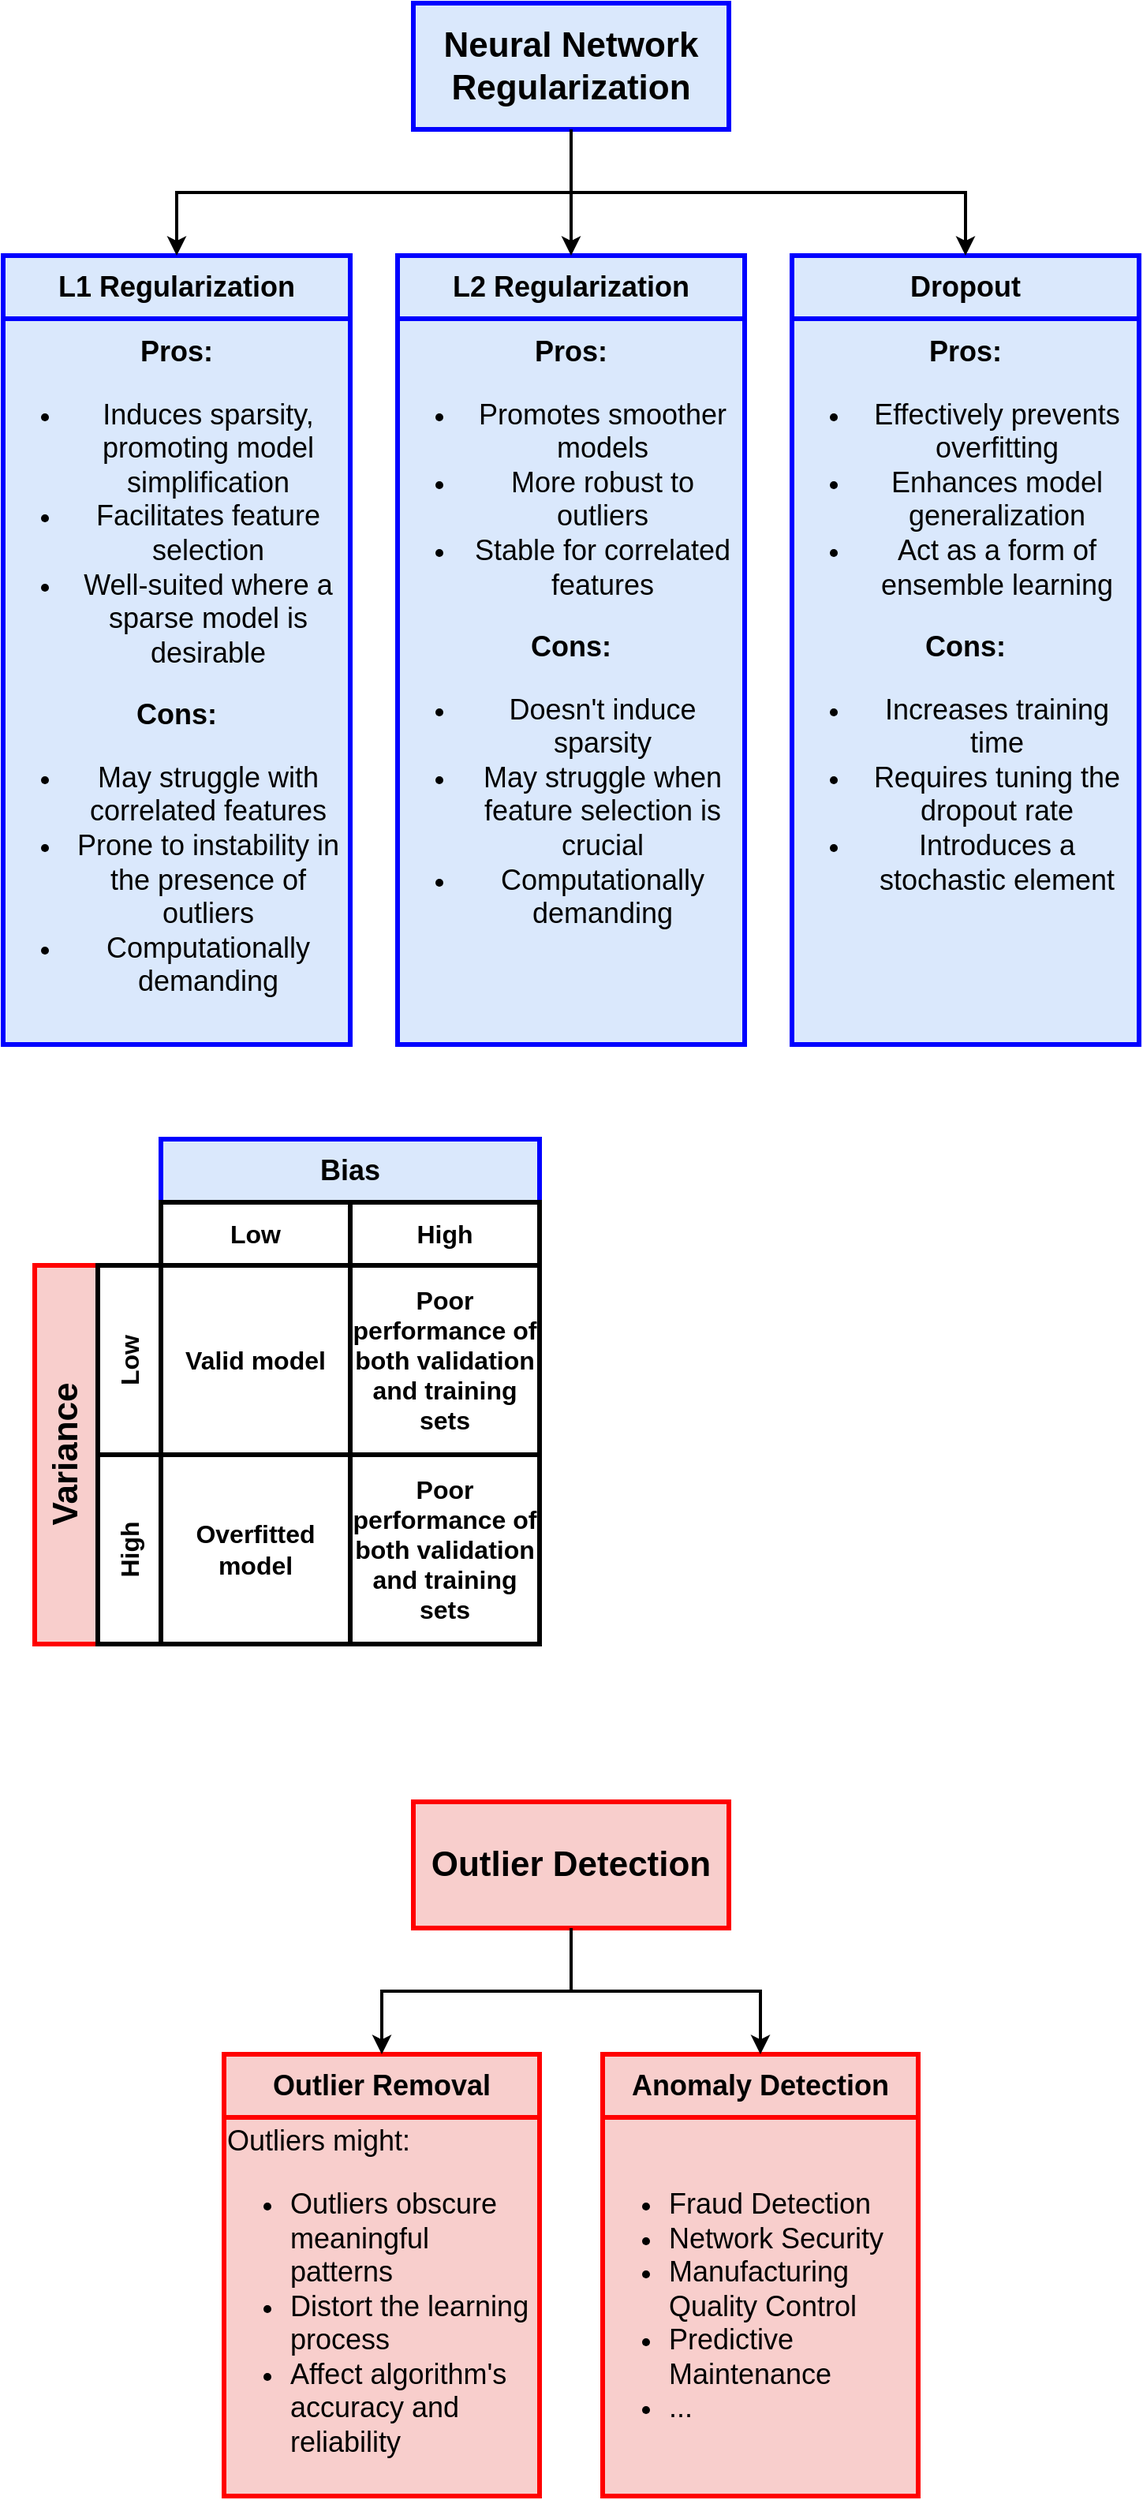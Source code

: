 <mxfile version="21.7.5" type="device">
  <diagram name="Pagina-1" id="Lw8gnWpmZgrCEJIqLmGG">
    <mxGraphModel dx="1434" dy="844" grid="1" gridSize="10" guides="1" tooltips="1" connect="1" arrows="1" fold="1" page="1" pageScale="1" pageWidth="827" pageHeight="1169" math="0" shadow="0">
      <root>
        <mxCell id="0" />
        <mxCell id="1" parent="0" />
        <mxCell id="n571CwM6qqDmZCjy4yoN-1" value="Neural Network Regularization" style="rounded=0;whiteSpace=wrap;html=1;fillColor=#dae8fc;strokeColor=#0000FF;fontStyle=1;fontSize=22;strokeWidth=3;" parent="1" vertex="1">
          <mxGeometry x="320" y="40" width="200" height="80" as="geometry" />
        </mxCell>
        <mxCell id="n571CwM6qqDmZCjy4yoN-2" value="L1 Regularization" style="rounded=0;whiteSpace=wrap;html=1;fillColor=#dae8fc;strokeColor=#0000FF;fontStyle=1;fontSize=18;strokeWidth=3;" parent="1" vertex="1">
          <mxGeometry x="60" y="200" width="220" height="40" as="geometry" />
        </mxCell>
        <mxCell id="n571CwM6qqDmZCjy4yoN-3" value="&lt;div&gt;Pros:&lt;/div&gt;&lt;div&gt;&lt;ul&gt;&lt;li&gt;&lt;span style=&quot;font-weight: normal;&quot;&gt;Induces sparsity, promoting model simplification&lt;/span&gt;&lt;/li&gt;&lt;li&gt;&lt;span style=&quot;font-weight: normal;&quot;&gt;Facilitates feature selection&lt;/span&gt;&lt;/li&gt;&lt;li&gt;&lt;span style=&quot;font-weight: normal;&quot;&gt;Well-suited where a sparse model is desirable&lt;/span&gt;&lt;/li&gt;&lt;/ul&gt;&lt;div&gt;Cons:&lt;/div&gt;&lt;/div&gt;&lt;div&gt;&lt;ul&gt;&lt;li&gt;&lt;span style=&quot;font-weight: normal;&quot;&gt;May struggle with correlated features&lt;/span&gt;&lt;/li&gt;&lt;li&gt;&lt;span style=&quot;font-weight: normal;&quot;&gt;Prone to instability in the presence of outliers&lt;/span&gt;&lt;/li&gt;&lt;li&gt;&lt;span style=&quot;font-weight: normal;&quot;&gt;Computationally demanding&lt;/span&gt;&lt;/li&gt;&lt;/ul&gt;&lt;/div&gt;" style="rounded=0;whiteSpace=wrap;html=1;fillColor=#dae8fc;strokeColor=#0000FF;fontStyle=1;fontSize=18;align=center;strokeWidth=3;" parent="1" vertex="1">
          <mxGeometry x="60" y="240" width="220" height="460" as="geometry" />
        </mxCell>
        <mxCell id="n571CwM6qqDmZCjy4yoN-4" value="L2 Regularization" style="rounded=0;whiteSpace=wrap;html=1;fillColor=#dae8fc;strokeColor=#0000FF;fontStyle=1;fontSize=18;strokeWidth=3;" parent="1" vertex="1">
          <mxGeometry x="310" y="200" width="220" height="40" as="geometry" />
        </mxCell>
        <mxCell id="n571CwM6qqDmZCjy4yoN-6" value="Dropout" style="rounded=0;whiteSpace=wrap;html=1;fillColor=#dae8fc;strokeColor=#0000FF;fontStyle=1;fontSize=18;strokeWidth=3;" parent="1" vertex="1">
          <mxGeometry x="560" y="200" width="220" height="40" as="geometry" />
        </mxCell>
        <mxCell id="n571CwM6qqDmZCjy4yoN-8" value="" style="endArrow=classic;html=1;rounded=0;exitX=0.5;exitY=1;exitDx=0;exitDy=0;entryX=0.5;entryY=0;entryDx=0;entryDy=0;strokeWidth=2;" parent="1" source="n571CwM6qqDmZCjy4yoN-1" target="n571CwM6qqDmZCjy4yoN-2" edge="1">
          <mxGeometry width="50" height="50" relative="1" as="geometry">
            <mxPoint x="350" y="590" as="sourcePoint" />
            <mxPoint x="400" y="540" as="targetPoint" />
            <Array as="points">
              <mxPoint x="420" y="160" />
              <mxPoint x="170" y="160" />
            </Array>
          </mxGeometry>
        </mxCell>
        <mxCell id="n571CwM6qqDmZCjy4yoN-9" value="" style="endArrow=classic;html=1;rounded=0;entryX=0.5;entryY=0;entryDx=0;entryDy=0;exitX=0.5;exitY=1;exitDx=0;exitDy=0;strokeWidth=2;" parent="1" source="n571CwM6qqDmZCjy4yoN-1" target="n571CwM6qqDmZCjy4yoN-4" edge="1">
          <mxGeometry width="50" height="50" relative="1" as="geometry">
            <mxPoint x="390" y="390" as="sourcePoint" />
            <mxPoint x="440" y="340" as="targetPoint" />
          </mxGeometry>
        </mxCell>
        <mxCell id="n571CwM6qqDmZCjy4yoN-10" value="" style="endArrow=classic;html=1;rounded=0;exitX=0.5;exitY=1;exitDx=0;exitDy=0;entryX=0.5;entryY=0;entryDx=0;entryDy=0;strokeWidth=2;" parent="1" source="n571CwM6qqDmZCjy4yoN-1" target="n571CwM6qqDmZCjy4yoN-6" edge="1">
          <mxGeometry width="50" height="50" relative="1" as="geometry">
            <mxPoint x="430" y="130" as="sourcePoint" />
            <mxPoint x="190" y="210" as="targetPoint" />
            <Array as="points">
              <mxPoint x="420" y="160" />
              <mxPoint x="670" y="160" />
            </Array>
          </mxGeometry>
        </mxCell>
        <mxCell id="n571CwM6qqDmZCjy4yoN-11" value="Outlier Detection" style="rounded=0;whiteSpace=wrap;html=1;fillColor=#f8cecc;strokeColor=#FF0000;fontStyle=1;fontSize=22;strokeWidth=3;" parent="1" vertex="1">
          <mxGeometry x="320" y="1180" width="200" height="80" as="geometry" />
        </mxCell>
        <mxCell id="n571CwM6qqDmZCjy4yoN-12" value="Outlier Removal" style="rounded=0;whiteSpace=wrap;html=1;fillColor=#f8cecc;strokeColor=#FF0000;fontStyle=1;fontSize=18;strokeWidth=3;" parent="1" vertex="1">
          <mxGeometry x="200" y="1340" width="200" height="40" as="geometry" />
        </mxCell>
        <mxCell id="n571CwM6qqDmZCjy4yoN-13" value="&lt;span style=&quot;font-weight: 400; background-color: initial;&quot;&gt;Outliers might:&lt;br&gt;&lt;/span&gt;&lt;ul style=&quot;font-size: 18px;&quot;&gt;&lt;li&gt;&lt;span style=&quot;font-weight: 400; background-color: initial;&quot;&gt;Outliers obscure meaningful patterns&lt;/span&gt;&lt;/li&gt;&lt;li style=&quot;font-size: 18px;&quot;&gt;&lt;span style=&quot;font-weight: 400;&quot;&gt;Distort the learning process&lt;/span&gt;&lt;/li&gt;&lt;li style=&quot;font-size: 18px;&quot;&gt;&lt;span style=&quot;font-weight: 400;&quot;&gt;Affect algorithm&#39;s accuracy and reliability&lt;/span&gt;&lt;/li&gt;&lt;/ul&gt;" style="rounded=0;whiteSpace=wrap;html=1;fillColor=#f8cecc;strokeColor=#FF0000;fontStyle=1;fontSize=18;align=left;strokeWidth=3;" parent="1" vertex="1">
          <mxGeometry x="200" y="1380" width="200" height="240" as="geometry" />
        </mxCell>
        <mxCell id="n571CwM6qqDmZCjy4yoN-14" value="Anomaly Detection" style="rounded=0;whiteSpace=wrap;html=1;fillColor=#f8cecc;strokeColor=#FF0000;fontStyle=1;fontSize=18;strokeWidth=3;" parent="1" vertex="1">
          <mxGeometry x="440" y="1340" width="200" height="40" as="geometry" />
        </mxCell>
        <mxCell id="n571CwM6qqDmZCjy4yoN-15" value="&lt;ul style=&quot;font-size: 18px;&quot;&gt;&lt;li&gt;&lt;span style=&quot;font-weight: 400;&quot;&gt;Fraud Detection&lt;/span&gt;&lt;/li&gt;&lt;li&gt;&lt;span style=&quot;font-weight: 400;&quot;&gt;Network Security&lt;/span&gt;&lt;/li&gt;&lt;li&gt;&lt;span style=&quot;font-weight: 400;&quot;&gt;Manufacturing Quality Control&lt;/span&gt;&lt;/li&gt;&lt;li&gt;&lt;span style=&quot;font-weight: 400;&quot;&gt;Predictive Maintenance&lt;/span&gt;&lt;/li&gt;&lt;li&gt;&lt;span style=&quot;font-weight: 400;&quot;&gt;...&lt;/span&gt;&lt;/li&gt;&lt;/ul&gt;" style="rounded=0;whiteSpace=wrap;html=1;fillColor=#f8cecc;strokeColor=#FF0000;fontStyle=1;fontSize=18;align=left;strokeWidth=3;" parent="1" vertex="1">
          <mxGeometry x="440" y="1380" width="200" height="240" as="geometry" />
        </mxCell>
        <mxCell id="n571CwM6qqDmZCjy4yoN-16" value="" style="endArrow=classic;html=1;rounded=0;exitX=0.5;exitY=1;exitDx=0;exitDy=0;entryX=0.5;entryY=0;entryDx=0;entryDy=0;strokeWidth=2;" parent="1" target="n571CwM6qqDmZCjy4yoN-14" edge="1">
          <mxGeometry width="50" height="50" relative="1" as="geometry">
            <mxPoint x="420" y="1260" as="sourcePoint" />
            <mxPoint x="660" y="1340" as="targetPoint" />
            <Array as="points">
              <mxPoint x="420" y="1300" />
              <mxPoint x="540" y="1300" />
            </Array>
          </mxGeometry>
        </mxCell>
        <mxCell id="n571CwM6qqDmZCjy4yoN-17" value="" style="endArrow=classic;html=1;rounded=0;exitX=0.5;exitY=1;exitDx=0;exitDy=0;entryX=0.5;entryY=0;entryDx=0;entryDy=0;strokeWidth=2;" parent="1" source="n571CwM6qqDmZCjy4yoN-11" target="n571CwM6qqDmZCjy4yoN-12" edge="1">
          <mxGeometry width="50" height="50" relative="1" as="geometry">
            <mxPoint x="430" y="1270" as="sourcePoint" />
            <mxPoint x="550" y="1350" as="targetPoint" />
            <Array as="points">
              <mxPoint x="420" y="1300" />
              <mxPoint x="300" y="1300" />
            </Array>
          </mxGeometry>
        </mxCell>
        <mxCell id="x3_tDl0WR2Pwahdw6oum-1" value="&lt;div&gt;Pros:&lt;/div&gt;&lt;div&gt;&lt;ul&gt;&lt;li&gt;&lt;span style=&quot;font-weight: normal;&quot;&gt;Promotes smoother models&lt;/span&gt;&lt;/li&gt;&lt;li&gt;&lt;span style=&quot;font-weight: normal;&quot;&gt;More robust to outliers&lt;/span&gt;&lt;/li&gt;&lt;li&gt;&lt;span style=&quot;font-weight: normal;&quot;&gt;Stable for correlated features&lt;/span&gt;&lt;/li&gt;&lt;/ul&gt;&lt;div&gt;Cons:&lt;/div&gt;&lt;/div&gt;&lt;div&gt;&lt;ul&gt;&lt;li&gt;&lt;span style=&quot;font-weight: 400;&quot;&gt;Doesn&#39;t induce sparsity&lt;/span&gt;&lt;/li&gt;&lt;li&gt;&lt;span style=&quot;font-weight: 400;&quot;&gt;May struggle when feature selection is crucial&lt;/span&gt;&lt;/li&gt;&lt;li&gt;&lt;span style=&quot;font-weight: 400;&quot;&gt;Computationally demanding&lt;/span&gt;&lt;/li&gt;&lt;/ul&gt;&lt;div&gt;&lt;span style=&quot;font-weight: 400;&quot;&gt;&lt;br&gt;&lt;/span&gt;&lt;/div&gt;&lt;/div&gt;&lt;div&gt;&lt;span style=&quot;font-weight: 400;&quot;&gt;&lt;br&gt;&lt;/span&gt;&lt;/div&gt;" style="rounded=0;whiteSpace=wrap;html=1;fillColor=#dae8fc;strokeColor=#0000FF;fontStyle=1;fontSize=18;align=center;strokeWidth=3;" vertex="1" parent="1">
          <mxGeometry x="310" y="240" width="220" height="460" as="geometry" />
        </mxCell>
        <mxCell id="x3_tDl0WR2Pwahdw6oum-2" value="&lt;div&gt;Pros:&lt;/div&gt;&lt;div&gt;&lt;ul&gt;&lt;li&gt;&lt;span style=&quot;font-weight: 400;&quot;&gt;Effectively prevents overfitting&lt;/span&gt;&lt;/li&gt;&lt;li&gt;&lt;span style=&quot;font-weight: 400;&quot;&gt;Enhances model generalization&lt;/span&gt;&lt;/li&gt;&lt;li&gt;&lt;span style=&quot;font-weight: 400;&quot;&gt;Act as a form of ensemble learning&lt;/span&gt;&lt;/li&gt;&lt;/ul&gt;&lt;div&gt;Cons:&lt;/div&gt;&lt;/div&gt;&lt;div&gt;&lt;ul&gt;&lt;li&gt;&lt;span style=&quot;font-weight: 400;&quot;&gt;Increases training time&lt;/span&gt;&lt;/li&gt;&lt;li&gt;&lt;span style=&quot;font-weight: 400;&quot;&gt;Requires tuning the dropout rate&lt;/span&gt;&lt;/li&gt;&lt;li&gt;&lt;span style=&quot;font-weight: 400;&quot;&gt;Introduces a stochastic element&lt;/span&gt;&lt;/li&gt;&lt;/ul&gt;&lt;div&gt;&lt;span style=&quot;font-weight: 400;&quot;&gt;&lt;br&gt;&lt;/span&gt;&lt;/div&gt;&lt;/div&gt;&lt;div&gt;&lt;span style=&quot;font-weight: 400;&quot;&gt;&lt;br&gt;&lt;/span&gt;&lt;/div&gt;&lt;div&gt;&lt;span style=&quot;font-weight: 400;&quot;&gt;&lt;br&gt;&lt;/span&gt;&lt;/div&gt;" style="rounded=0;whiteSpace=wrap;html=1;fillColor=#dae8fc;strokeColor=#0000FF;fontStyle=1;fontSize=18;align=center;strokeWidth=3;" vertex="1" parent="1">
          <mxGeometry x="560" y="240" width="220" height="460" as="geometry" />
        </mxCell>
        <mxCell id="x3_tDl0WR2Pwahdw6oum-4" value="Bias" style="rounded=0;whiteSpace=wrap;html=1;fillColor=#dae8fc;strokeColor=#0000FF;fontStyle=1;fontSize=18;strokeWidth=3;" vertex="1" parent="1">
          <mxGeometry x="160" y="760" width="240" height="40" as="geometry" />
        </mxCell>
        <mxCell id="x3_tDl0WR2Pwahdw6oum-5" value="Variance" style="rounded=0;html=1;fillColor=#f8cecc;strokeColor=#FF0000;fontStyle=1;fontSize=22;strokeWidth=3;rotation=270;" vertex="1" parent="1">
          <mxGeometry x="-20" y="940" width="240" height="40" as="geometry" />
        </mxCell>
        <mxCell id="x3_tDl0WR2Pwahdw6oum-7" value="Low" style="rounded=0;whiteSpace=wrap;html=1;strokeWidth=3;fontSize=16;fontStyle=1" vertex="1" parent="1">
          <mxGeometry x="160" y="800" width="120" height="40" as="geometry" />
        </mxCell>
        <mxCell id="x3_tDl0WR2Pwahdw6oum-9" value="High" style="rounded=0;whiteSpace=wrap;html=1;strokeWidth=3;fontSize=16;fontStyle=1" vertex="1" parent="1">
          <mxGeometry x="280" y="800" width="120" height="40" as="geometry" />
        </mxCell>
        <mxCell id="x3_tDl0WR2Pwahdw6oum-10" value="High" style="rounded=0;whiteSpace=wrap;html=1;strokeWidth=3;fontSize=16;fontStyle=1;rotation=270;" vertex="1" parent="1">
          <mxGeometry x="80" y="1000" width="120" height="40" as="geometry" />
        </mxCell>
        <mxCell id="x3_tDl0WR2Pwahdw6oum-11" value="Low" style="rounded=0;whiteSpace=wrap;html=1;strokeWidth=3;fontSize=16;fontStyle=1;rotation=270;" vertex="1" parent="1">
          <mxGeometry x="80" y="880" width="120" height="40" as="geometry" />
        </mxCell>
        <mxCell id="x3_tDl0WR2Pwahdw6oum-12" value="Valid model" style="rounded=0;whiteSpace=wrap;html=1;strokeWidth=3;fontSize=16;fontStyle=1" vertex="1" parent="1">
          <mxGeometry x="160" y="840" width="120" height="120" as="geometry" />
        </mxCell>
        <mxCell id="x3_tDl0WR2Pwahdw6oum-13" value="Poor performance of both validation and training sets" style="rounded=0;whiteSpace=wrap;html=1;strokeWidth=3;fontSize=16;fontStyle=1" vertex="1" parent="1">
          <mxGeometry x="280" y="840" width="120" height="120" as="geometry" />
        </mxCell>
        <mxCell id="x3_tDl0WR2Pwahdw6oum-14" value="Overfitted model" style="rounded=0;whiteSpace=wrap;html=1;strokeWidth=3;fontSize=16;fontStyle=1" vertex="1" parent="1">
          <mxGeometry x="160" y="960" width="120" height="120" as="geometry" />
        </mxCell>
        <mxCell id="x3_tDl0WR2Pwahdw6oum-16" value="Poor performance of both validation and training sets" style="rounded=0;whiteSpace=wrap;html=1;strokeWidth=3;fontSize=16;fontStyle=1" vertex="1" parent="1">
          <mxGeometry x="280" y="960" width="120" height="120" as="geometry" />
        </mxCell>
      </root>
    </mxGraphModel>
  </diagram>
</mxfile>
